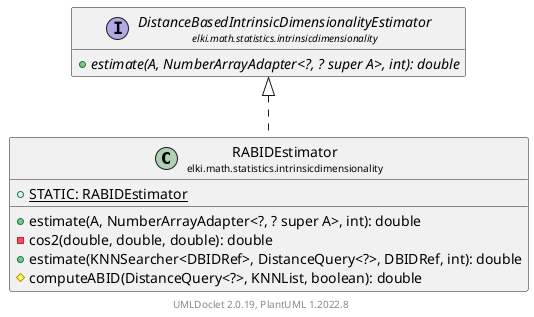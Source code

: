 @startuml
    remove .*\.(Instance|Par|Parameterizer|Factory)$
    set namespaceSeparator none
    hide empty fields
    hide empty methods

    class "<size:14>RABIDEstimator\n<size:10>elki.math.statistics.intrinsicdimensionality" as elki.math.statistics.intrinsicdimensionality.RABIDEstimator [[RABIDEstimator.html]] {
        {static} +STATIC: RABIDEstimator
        +estimate(A, NumberArrayAdapter<?, ? super A>, int): double
        -cos2(double, double, double): double
        +estimate(KNNSearcher<DBIDRef>, DistanceQuery<?>, DBIDRef, int): double
        #computeABID(DistanceQuery<?>, KNNList, boolean): double
    }

    interface "<size:14>DistanceBasedIntrinsicDimensionalityEstimator\n<size:10>elki.math.statistics.intrinsicdimensionality" as elki.math.statistics.intrinsicdimensionality.DistanceBasedIntrinsicDimensionalityEstimator [[DistanceBasedIntrinsicDimensionalityEstimator.html]] {
        {abstract} +estimate(A, NumberArrayAdapter<?, ? super A>, int): double
    }
    class "<size:14>RABIDEstimator.Par\n<size:10>elki.math.statistics.intrinsicdimensionality" as elki.math.statistics.intrinsicdimensionality.RABIDEstimator.Par [[RABIDEstimator.Par.html]]

    elki.math.statistics.intrinsicdimensionality.DistanceBasedIntrinsicDimensionalityEstimator <|.. elki.math.statistics.intrinsicdimensionality.RABIDEstimator
    elki.math.statistics.intrinsicdimensionality.RABIDEstimator +-- elki.math.statistics.intrinsicdimensionality.RABIDEstimator.Par

    center footer UMLDoclet 2.0.19, PlantUML 1.2022.8
@enduml
